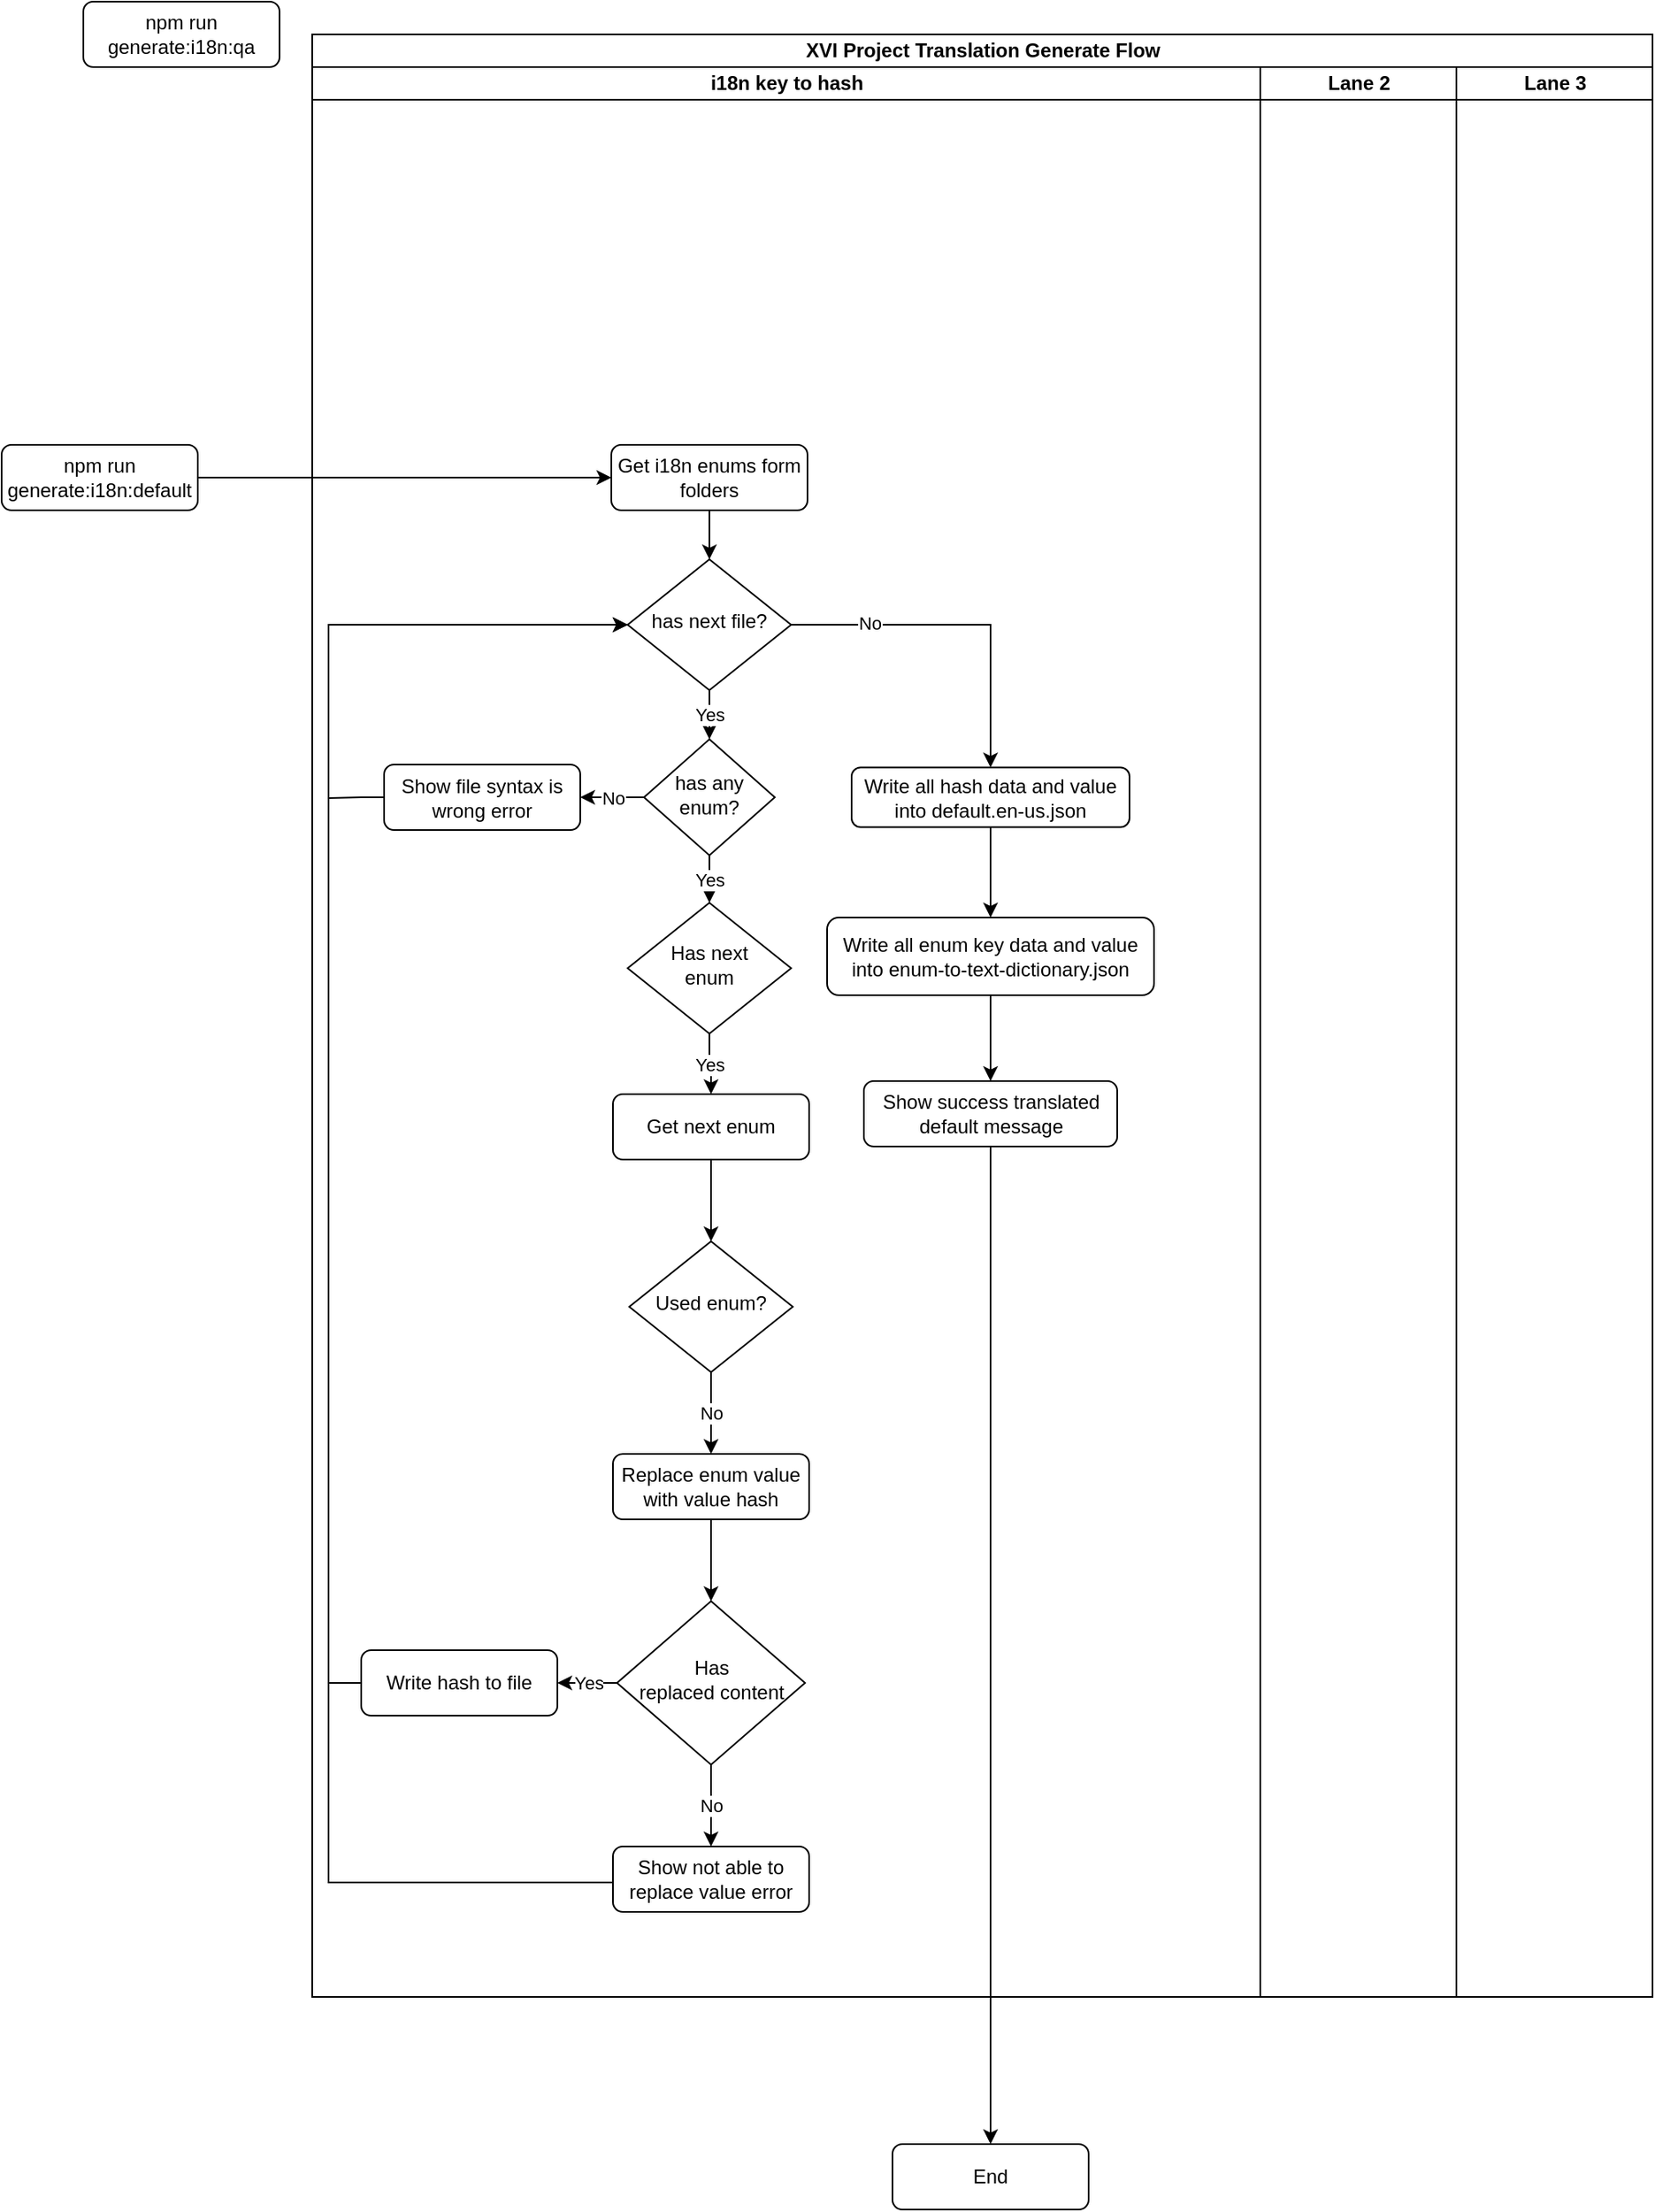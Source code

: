 <mxfile version="28.0.4">
  <diagram id="C5RBs43oDa-KdzZeNtuy" name="Page-1">
    <mxGraphModel dx="617" dy="353" grid="1" gridSize="10" guides="1" tooltips="1" connect="1" arrows="1" fold="1" page="1" pageScale="1" pageWidth="827" pageHeight="1169" math="0" shadow="0">
      <root>
        <mxCell id="WIyWlLk6GJQsqaUBKTNV-0" />
        <mxCell id="WIyWlLk6GJQsqaUBKTNV-1" parent="WIyWlLk6GJQsqaUBKTNV-0" />
        <mxCell id="4ZIx8jXjQs4yDSa4IabG-0" value="XVI Project Translation Generate Flow" style="swimlane;childLayout=stackLayout;resizeParent=1;resizeParentMax=0;startSize=20;html=1;" vertex="1" parent="WIyWlLk6GJQsqaUBKTNV-1">
          <mxGeometry x="310.0" y="80" width="820" height="1200" as="geometry" />
        </mxCell>
        <mxCell id="4ZIx8jXjQs4yDSa4IabG-1" value="i18n key to hash" style="swimlane;startSize=20;html=1;" vertex="1" parent="4ZIx8jXjQs4yDSa4IabG-0">
          <mxGeometry y="20" width="580" height="1180" as="geometry" />
        </mxCell>
        <mxCell id="4ZIx8jXjQs4yDSa4IabG-25" style="edgeStyle=orthogonalEdgeStyle;rounded=0;orthogonalLoop=1;jettySize=auto;html=1;entryX=0.5;entryY=0;entryDx=0;entryDy=0;" edge="1" parent="4ZIx8jXjQs4yDSa4IabG-1" source="4ZIx8jXjQs4yDSa4IabG-9" target="4ZIx8jXjQs4yDSa4IabG-24">
          <mxGeometry relative="1" as="geometry" />
        </mxCell>
        <mxCell id="4ZIx8jXjQs4yDSa4IabG-9" value="Get i18n enums form folders" style="rounded=1;whiteSpace=wrap;html=1;fontSize=12;glass=0;strokeWidth=1;shadow=0;" vertex="1" parent="4ZIx8jXjQs4yDSa4IabG-1">
          <mxGeometry x="183.0" y="231" width="120" height="40" as="geometry" />
        </mxCell>
        <mxCell id="4ZIx8jXjQs4yDSa4IabG-15" value="Yes" style="edgeStyle=orthogonalEdgeStyle;rounded=0;orthogonalLoop=1;jettySize=auto;html=1;" edge="1" parent="4ZIx8jXjQs4yDSa4IabG-1" source="4ZIx8jXjQs4yDSa4IabG-13" target="4ZIx8jXjQs4yDSa4IabG-14">
          <mxGeometry relative="1" as="geometry" />
        </mxCell>
        <mxCell id="4ZIx8jXjQs4yDSa4IabG-13" value="Has next&lt;div&gt;enum&lt;/div&gt;" style="rhombus;whiteSpace=wrap;html=1;shadow=0;fontFamily=Helvetica;fontSize=12;align=center;strokeWidth=1;spacing=6;spacingTop=-4;" vertex="1" parent="4ZIx8jXjQs4yDSa4IabG-1">
          <mxGeometry x="193.0" y="511" width="100" height="80" as="geometry" />
        </mxCell>
        <mxCell id="4ZIx8jXjQs4yDSa4IabG-17" style="edgeStyle=orthogonalEdgeStyle;rounded=0;orthogonalLoop=1;jettySize=auto;html=1;exitX=0.5;exitY=1;exitDx=0;exitDy=0;entryX=0.5;entryY=0;entryDx=0;entryDy=0;" edge="1" parent="4ZIx8jXjQs4yDSa4IabG-1" source="4ZIx8jXjQs4yDSa4IabG-14" target="4ZIx8jXjQs4yDSa4IabG-16">
          <mxGeometry relative="1" as="geometry" />
        </mxCell>
        <mxCell id="4ZIx8jXjQs4yDSa4IabG-14" value="Get next enum" style="rounded=1;whiteSpace=wrap;html=1;fontSize=12;glass=0;strokeWidth=1;shadow=0;" vertex="1" parent="4ZIx8jXjQs4yDSa4IabG-1">
          <mxGeometry x="184.0" y="628" width="120" height="40" as="geometry" />
        </mxCell>
        <mxCell id="4ZIx8jXjQs4yDSa4IabG-19" value="No" style="edgeStyle=orthogonalEdgeStyle;rounded=0;orthogonalLoop=1;jettySize=auto;html=1;entryX=0.5;entryY=0;entryDx=0;entryDy=0;" edge="1" parent="4ZIx8jXjQs4yDSa4IabG-1" source="4ZIx8jXjQs4yDSa4IabG-16" target="4ZIx8jXjQs4yDSa4IabG-18">
          <mxGeometry relative="1" as="geometry" />
        </mxCell>
        <mxCell id="4ZIx8jXjQs4yDSa4IabG-16" value="Used enum?" style="rhombus;whiteSpace=wrap;html=1;shadow=0;fontFamily=Helvetica;fontSize=12;align=center;strokeWidth=1;spacing=6;spacingTop=-4;" vertex="1" parent="4ZIx8jXjQs4yDSa4IabG-1">
          <mxGeometry x="194.0" y="718" width="100" height="80" as="geometry" />
        </mxCell>
        <mxCell id="4ZIx8jXjQs4yDSa4IabG-21" style="edgeStyle=orthogonalEdgeStyle;rounded=0;orthogonalLoop=1;jettySize=auto;html=1;" edge="1" parent="4ZIx8jXjQs4yDSa4IabG-1" source="4ZIx8jXjQs4yDSa4IabG-18" target="4ZIx8jXjQs4yDSa4IabG-20">
          <mxGeometry relative="1" as="geometry" />
        </mxCell>
        <mxCell id="4ZIx8jXjQs4yDSa4IabG-18" value="Replace enum value&lt;div&gt;with value hash&lt;/div&gt;" style="rounded=1;whiteSpace=wrap;html=1;fontSize=12;glass=0;strokeWidth=1;shadow=0;" vertex="1" parent="4ZIx8jXjQs4yDSa4IabG-1">
          <mxGeometry x="184.0" y="848" width="120" height="40" as="geometry" />
        </mxCell>
        <mxCell id="4ZIx8jXjQs4yDSa4IabG-23" value="No" style="edgeStyle=orthogonalEdgeStyle;rounded=0;orthogonalLoop=1;jettySize=auto;html=1;entryX=0.5;entryY=0;entryDx=0;entryDy=0;" edge="1" parent="4ZIx8jXjQs4yDSa4IabG-1" source="4ZIx8jXjQs4yDSa4IabG-20" target="4ZIx8jXjQs4yDSa4IabG-22">
          <mxGeometry relative="1" as="geometry" />
        </mxCell>
        <mxCell id="4ZIx8jXjQs4yDSa4IabG-31" value="Yes" style="edgeStyle=orthogonalEdgeStyle;rounded=0;orthogonalLoop=1;jettySize=auto;html=1;entryX=1;entryY=0.5;entryDx=0;entryDy=0;" edge="1" parent="4ZIx8jXjQs4yDSa4IabG-1" source="4ZIx8jXjQs4yDSa4IabG-20" target="4ZIx8jXjQs4yDSa4IabG-29">
          <mxGeometry relative="1" as="geometry" />
        </mxCell>
        <mxCell id="4ZIx8jXjQs4yDSa4IabG-20" value="Has&lt;div&gt;replaced content&lt;/div&gt;" style="rhombus;whiteSpace=wrap;html=1;shadow=0;fontFamily=Helvetica;fontSize=12;align=center;strokeWidth=1;spacing=6;spacingTop=-4;" vertex="1" parent="4ZIx8jXjQs4yDSa4IabG-1">
          <mxGeometry x="186.5" y="938" width="115" height="100" as="geometry" />
        </mxCell>
        <mxCell id="4ZIx8jXjQs4yDSa4IabG-32" style="edgeStyle=orthogonalEdgeStyle;rounded=0;orthogonalLoop=1;jettySize=auto;html=1;exitX=0;exitY=0.5;exitDx=0;exitDy=0;entryX=0;entryY=0.5;entryDx=0;entryDy=0;" edge="1" parent="4ZIx8jXjQs4yDSa4IabG-1" source="4ZIx8jXjQs4yDSa4IabG-22" target="4ZIx8jXjQs4yDSa4IabG-24">
          <mxGeometry relative="1" as="geometry">
            <mxPoint x="180.0" y="361" as="targetPoint" />
            <Array as="points">
              <mxPoint x="184" y="1110" />
              <mxPoint x="10" y="1110" />
              <mxPoint x="10" y="341" />
            </Array>
          </mxGeometry>
        </mxCell>
        <mxCell id="4ZIx8jXjQs4yDSa4IabG-22" value="Show not able to replace value error" style="rounded=1;whiteSpace=wrap;html=1;fontSize=12;glass=0;strokeWidth=1;shadow=0;" vertex="1" parent="4ZIx8jXjQs4yDSa4IabG-1">
          <mxGeometry x="184.0" y="1088" width="120" height="40" as="geometry" />
        </mxCell>
        <mxCell id="4ZIx8jXjQs4yDSa4IabG-28" value="No" style="edgeStyle=orthogonalEdgeStyle;rounded=0;orthogonalLoop=1;jettySize=auto;html=1;exitX=0;exitY=0.5;exitDx=0;exitDy=0;entryX=1;entryY=0.5;entryDx=0;entryDy=0;" edge="1" parent="4ZIx8jXjQs4yDSa4IabG-1" source="4ZIx8jXjQs4yDSa4IabG-34" target="4ZIx8jXjQs4yDSa4IabG-27">
          <mxGeometry relative="1" as="geometry" />
        </mxCell>
        <mxCell id="4ZIx8jXjQs4yDSa4IabG-35" value="Yes" style="edgeStyle=orthogonalEdgeStyle;rounded=0;orthogonalLoop=1;jettySize=auto;html=1;exitX=0.5;exitY=1;exitDx=0;exitDy=0;" edge="1" parent="4ZIx8jXjQs4yDSa4IabG-1" source="4ZIx8jXjQs4yDSa4IabG-24" target="4ZIx8jXjQs4yDSa4IabG-34">
          <mxGeometry relative="1" as="geometry" />
        </mxCell>
        <mxCell id="4ZIx8jXjQs4yDSa4IabG-64" style="edgeStyle=orthogonalEdgeStyle;rounded=0;orthogonalLoop=1;jettySize=auto;html=1;" edge="1" parent="4ZIx8jXjQs4yDSa4IabG-1" source="4ZIx8jXjQs4yDSa4IabG-24" target="4ZIx8jXjQs4yDSa4IabG-63">
          <mxGeometry relative="1" as="geometry" />
        </mxCell>
        <mxCell id="4ZIx8jXjQs4yDSa4IabG-65" value="No" style="edgeLabel;html=1;align=center;verticalAlign=middle;resizable=0;points=[];" vertex="1" connectable="0" parent="4ZIx8jXjQs4yDSa4IabG-64">
          <mxGeometry x="-0.54" y="1" relative="1" as="geometry">
            <mxPoint as="offset" />
          </mxGeometry>
        </mxCell>
        <mxCell id="4ZIx8jXjQs4yDSa4IabG-24" value="has next file?" style="rhombus;whiteSpace=wrap;html=1;shadow=0;fontFamily=Helvetica;fontSize=12;align=center;strokeWidth=1;spacing=6;spacingTop=-4;" vertex="1" parent="4ZIx8jXjQs4yDSa4IabG-1">
          <mxGeometry x="193.0" y="301" width="100" height="80" as="geometry" />
        </mxCell>
        <mxCell id="4ZIx8jXjQs4yDSa4IabG-62" style="edgeStyle=orthogonalEdgeStyle;rounded=0;orthogonalLoop=1;jettySize=auto;html=1;entryX=0;entryY=0.5;entryDx=0;entryDy=0;exitX=0;exitY=0.5;exitDx=0;exitDy=0;" edge="1" parent="4ZIx8jXjQs4yDSa4IabG-1" source="4ZIx8jXjQs4yDSa4IabG-27" target="4ZIx8jXjQs4yDSa4IabG-24">
          <mxGeometry relative="1" as="geometry">
            <Array as="points">
              <mxPoint x="30" y="447" />
              <mxPoint x="10" y="447" />
              <mxPoint x="10" y="341" />
            </Array>
          </mxGeometry>
        </mxCell>
        <mxCell id="4ZIx8jXjQs4yDSa4IabG-27" value="Show file syntax is wrong error" style="rounded=1;whiteSpace=wrap;html=1;fontSize=12;glass=0;strokeWidth=1;shadow=0;" vertex="1" parent="4ZIx8jXjQs4yDSa4IabG-1">
          <mxGeometry x="44.0" y="426.5" width="120" height="40" as="geometry" />
        </mxCell>
        <mxCell id="4ZIx8jXjQs4yDSa4IabG-33" style="edgeStyle=orthogonalEdgeStyle;rounded=0;orthogonalLoop=1;jettySize=auto;html=1;exitX=0;exitY=0.5;exitDx=0;exitDy=0;entryX=0;entryY=0.5;entryDx=0;entryDy=0;" edge="1" parent="4ZIx8jXjQs4yDSa4IabG-1" source="4ZIx8jXjQs4yDSa4IabG-29" target="4ZIx8jXjQs4yDSa4IabG-24">
          <mxGeometry relative="1" as="geometry">
            <mxPoint x="150.0" y="360" as="targetPoint" />
            <Array as="points">
              <mxPoint x="10" y="988" />
              <mxPoint x="10" y="341" />
            </Array>
          </mxGeometry>
        </mxCell>
        <mxCell id="4ZIx8jXjQs4yDSa4IabG-29" value="Write hash to file" style="rounded=1;whiteSpace=wrap;html=1;fontSize=12;glass=0;strokeWidth=1;shadow=0;" vertex="1" parent="4ZIx8jXjQs4yDSa4IabG-1">
          <mxGeometry x="30.0" y="968" width="120" height="40" as="geometry" />
        </mxCell>
        <mxCell id="4ZIx8jXjQs4yDSa4IabG-36" value="Yes" style="edgeStyle=orthogonalEdgeStyle;rounded=0;orthogonalLoop=1;jettySize=auto;html=1;exitX=0.5;exitY=1;exitDx=0;exitDy=0;entryX=0.5;entryY=0;entryDx=0;entryDy=0;" edge="1" parent="4ZIx8jXjQs4yDSa4IabG-1" source="4ZIx8jXjQs4yDSa4IabG-34" target="4ZIx8jXjQs4yDSa4IabG-13">
          <mxGeometry relative="1" as="geometry" />
        </mxCell>
        <mxCell id="4ZIx8jXjQs4yDSa4IabG-34" value="has any enum?" style="rhombus;whiteSpace=wrap;html=1;shadow=0;fontFamily=Helvetica;fontSize=12;align=center;strokeWidth=1;spacing=6;spacingTop=-4;" vertex="1" parent="4ZIx8jXjQs4yDSa4IabG-1">
          <mxGeometry x="203" y="411" width="80" height="71" as="geometry" />
        </mxCell>
        <mxCell id="4ZIx8jXjQs4yDSa4IabG-67" style="edgeStyle=orthogonalEdgeStyle;rounded=0;orthogonalLoop=1;jettySize=auto;html=1;" edge="1" parent="4ZIx8jXjQs4yDSa4IabG-1" source="4ZIx8jXjQs4yDSa4IabG-63" target="4ZIx8jXjQs4yDSa4IabG-66">
          <mxGeometry relative="1" as="geometry" />
        </mxCell>
        <mxCell id="4ZIx8jXjQs4yDSa4IabG-63" value="Write all hash data and value into default.en-us.json" style="rounded=1;whiteSpace=wrap;html=1;fontSize=12;glass=0;strokeWidth=1;shadow=0;" vertex="1" parent="4ZIx8jXjQs4yDSa4IabG-1">
          <mxGeometry x="330" y="428.25" width="170" height="36.5" as="geometry" />
        </mxCell>
        <mxCell id="4ZIx8jXjQs4yDSa4IabG-69" style="edgeStyle=orthogonalEdgeStyle;rounded=0;orthogonalLoop=1;jettySize=auto;html=1;entryX=0.5;entryY=0;entryDx=0;entryDy=0;" edge="1" parent="4ZIx8jXjQs4yDSa4IabG-1" source="4ZIx8jXjQs4yDSa4IabG-66" target="4ZIx8jXjQs4yDSa4IabG-68">
          <mxGeometry relative="1" as="geometry" />
        </mxCell>
        <mxCell id="4ZIx8jXjQs4yDSa4IabG-66" value="Write all enum key data and value into enum-to-text-dictionary.json" style="rounded=1;whiteSpace=wrap;html=1;fontSize=12;glass=0;strokeWidth=1;shadow=0;" vertex="1" parent="4ZIx8jXjQs4yDSa4IabG-1">
          <mxGeometry x="315" y="520" width="200" height="47.5" as="geometry" />
        </mxCell>
        <mxCell id="4ZIx8jXjQs4yDSa4IabG-68" value="Show success translated default message" style="rounded=1;whiteSpace=wrap;html=1;fontSize=12;glass=0;strokeWidth=1;shadow=0;" vertex="1" parent="4ZIx8jXjQs4yDSa4IabG-1">
          <mxGeometry x="337.5" y="620" width="155" height="40" as="geometry" />
        </mxCell>
        <mxCell id="4ZIx8jXjQs4yDSa4IabG-2" value="Lane 2" style="swimlane;startSize=20;html=1;" vertex="1" parent="4ZIx8jXjQs4yDSa4IabG-0">
          <mxGeometry x="580" y="20" width="120" height="1180" as="geometry" />
        </mxCell>
        <mxCell id="4ZIx8jXjQs4yDSa4IabG-3" value="Lane 3" style="swimlane;startSize=20;html=1;" vertex="1" parent="4ZIx8jXjQs4yDSa4IabG-0">
          <mxGeometry x="700" y="20" width="120" height="1180" as="geometry" />
        </mxCell>
        <mxCell id="4ZIx8jXjQs4yDSa4IabG-7" style="edgeStyle=orthogonalEdgeStyle;rounded=0;orthogonalLoop=1;jettySize=auto;html=1;entryX=0;entryY=0.5;entryDx=0;entryDy=0;" edge="1" parent="WIyWlLk6GJQsqaUBKTNV-1" source="4ZIx8jXjQs4yDSa4IabG-4" target="4ZIx8jXjQs4yDSa4IabG-9">
          <mxGeometry relative="1" as="geometry">
            <mxPoint x="450" y="350" as="targetPoint" />
          </mxGeometry>
        </mxCell>
        <mxCell id="4ZIx8jXjQs4yDSa4IabG-4" value="npm run&lt;div&gt;generate:i18n:default&lt;/div&gt;" style="rounded=1;whiteSpace=wrap;html=1;fontSize=12;glass=0;strokeWidth=1;shadow=0;" vertex="1" parent="WIyWlLk6GJQsqaUBKTNV-1">
          <mxGeometry x="120" y="331" width="120" height="40" as="geometry" />
        </mxCell>
        <mxCell id="4ZIx8jXjQs4yDSa4IabG-5" value="npm run&lt;div&gt;generate:i18n:qa&lt;/div&gt;" style="rounded=1;whiteSpace=wrap;html=1;fontSize=12;glass=0;strokeWidth=1;shadow=0;" vertex="1" parent="WIyWlLk6GJQsqaUBKTNV-1">
          <mxGeometry x="170" y="60" width="120" height="40" as="geometry" />
        </mxCell>
        <mxCell id="4ZIx8jXjQs4yDSa4IabG-70" value="End" style="rounded=1;whiteSpace=wrap;html=1;fontSize=12;glass=0;strokeWidth=1;shadow=0;" vertex="1" parent="WIyWlLk6GJQsqaUBKTNV-1">
          <mxGeometry x="665" y="1370" width="120" height="40" as="geometry" />
        </mxCell>
        <mxCell id="4ZIx8jXjQs4yDSa4IabG-71" style="edgeStyle=orthogonalEdgeStyle;rounded=0;orthogonalLoop=1;jettySize=auto;html=1;entryX=0.5;entryY=0;entryDx=0;entryDy=0;" edge="1" parent="WIyWlLk6GJQsqaUBKTNV-1" source="4ZIx8jXjQs4yDSa4IabG-68" target="4ZIx8jXjQs4yDSa4IabG-70">
          <mxGeometry relative="1" as="geometry" />
        </mxCell>
      </root>
    </mxGraphModel>
  </diagram>
</mxfile>
